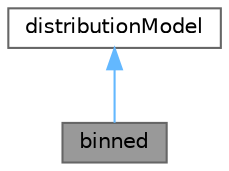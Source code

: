 digraph "binned"
{
 // LATEX_PDF_SIZE
  bgcolor="transparent";
  edge [fontname=Helvetica,fontsize=10,labelfontname=Helvetica,labelfontsize=10];
  node [fontname=Helvetica,fontsize=10,shape=box,height=0.2,width=0.4];
  Node1 [id="Node000001",label="binned",height=0.2,width=0.4,color="gray40", fillcolor="grey60", style="filled", fontcolor="black",tooltip="Particle-size distribution model wherein random samples are drawn from a given discrete set of (bin,..."];
  Node2 -> Node1 [id="edge1_Node000001_Node000002",dir="back",color="steelblue1",style="solid",tooltip=" "];
  Node2 [id="Node000002",label="distributionModel",height=0.2,width=0.4,color="gray40", fillcolor="white", style="filled",URL="$classFoam_1_1distributionModel.html",tooltip="A library of runtime-selectable doubly-truncated probability distribution models. Returns random samp..."];
}
